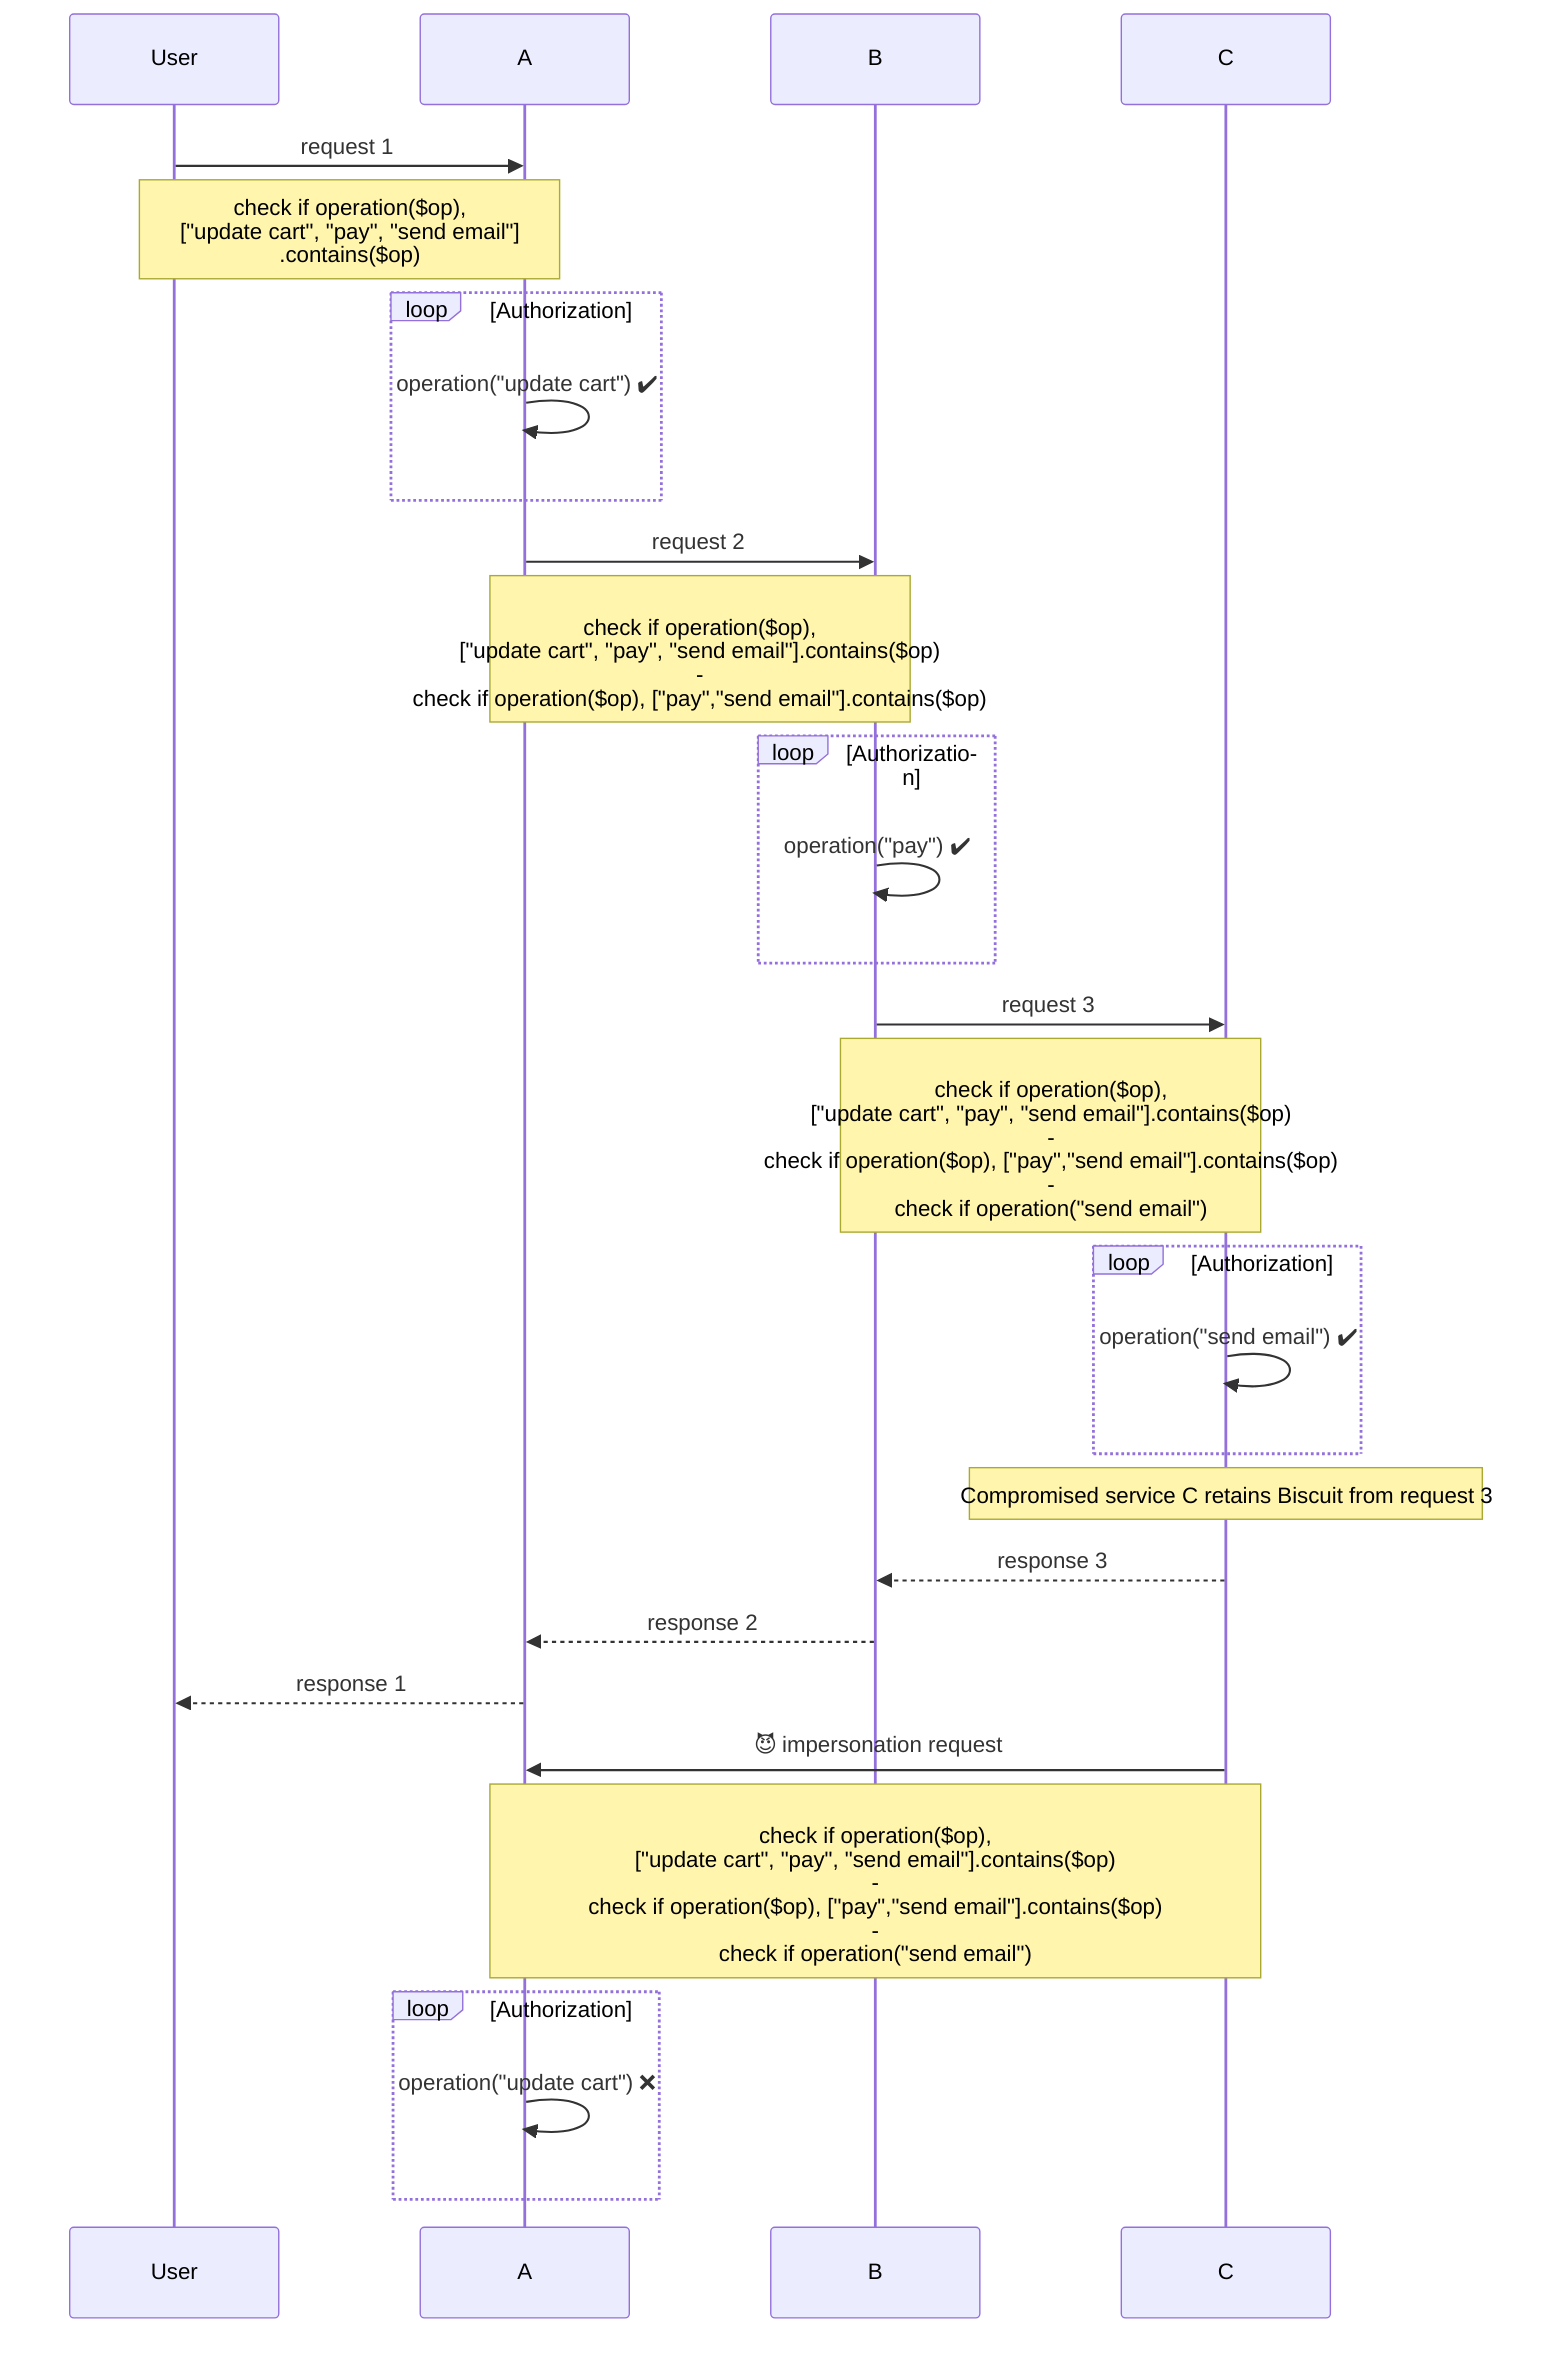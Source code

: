 sequenceDiagram
    participant User
    participant A
    participant B
    participant C
    User->>A: request 1
    Note over User,A: check if operation($op), <br />["update cart", "pay", "send email"]<br/>.contains($op)
    loop Authorization
        A->>A: operation("update cart") ✔️
    end
    A->>B: request 2
    Note over A,B: <br/>check if operation($op),<br/>["update cart", "pay", "send email"].contains($op)<br/>-<br/>check if operation($op), ["pay","send email"].contains($op)
    loop Authorization
        B->>B: operation("pay") ✔️
    end
    B->>C: request 3
    Note over B,C: <br/>check if operation($op),<br/>["update cart", "pay", "send email"].contains($op)<br/>-<br/>check if operation($op), ["pay","send email"].contains($op)<br/>-<br/>check if operation("send email")
    loop Authorization
        C->>C: operation("send email") ✔️
    end
     
    Note over C: Compromised service C retains Biscuit from request 3
    C-->>B: response 3
    B-->>A: response 2
    A-->>User: response 1
    C->>A: 😈 impersonation request
    Note over C,A: <br/>check if operation($op),<br/>["update cart", "pay", "send email"].contains($op)<br/>-<br/>check if operation($op), ["pay","send email"].contains($op)<br/>-<br/>check if operation("send email")
    loop Authorization
        A->>A: operation("update cart") ❌
    end